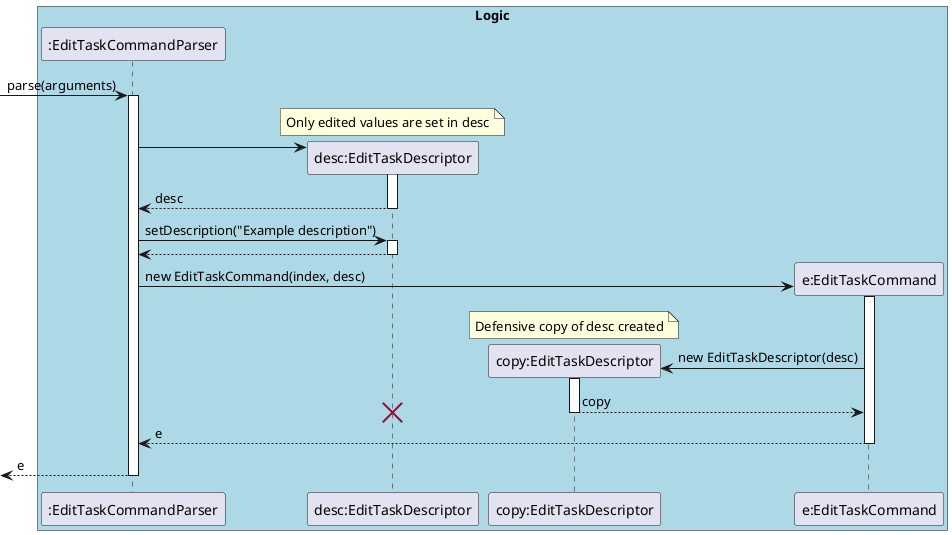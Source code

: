 @startuml
autoactivate on
box "Logic" #LightBlue
participant ":EditTaskCommandParser" as ETCP
participant "desc:EditTaskDescriptor" as ed
participant "copy:EditTaskDescriptor" as copy
participant "e:EditTaskCommand" as e
end box


[-> ETCP : parse(arguments)



note over ed
Only edited values are set in desc
end note


ETCP -> ed ** :
activate ed
return desc
ETCP -> ed ++: setDescription("Example description")
return

ETCP -> e ** : new EditTaskCommand(index, desc)
activate e

note over copy
Defensive copy of desc created
end note
e -> copy ** : new EditTaskDescriptor(desc)
activate copy
return copy
destroy ed

return e
return e
@enduml
